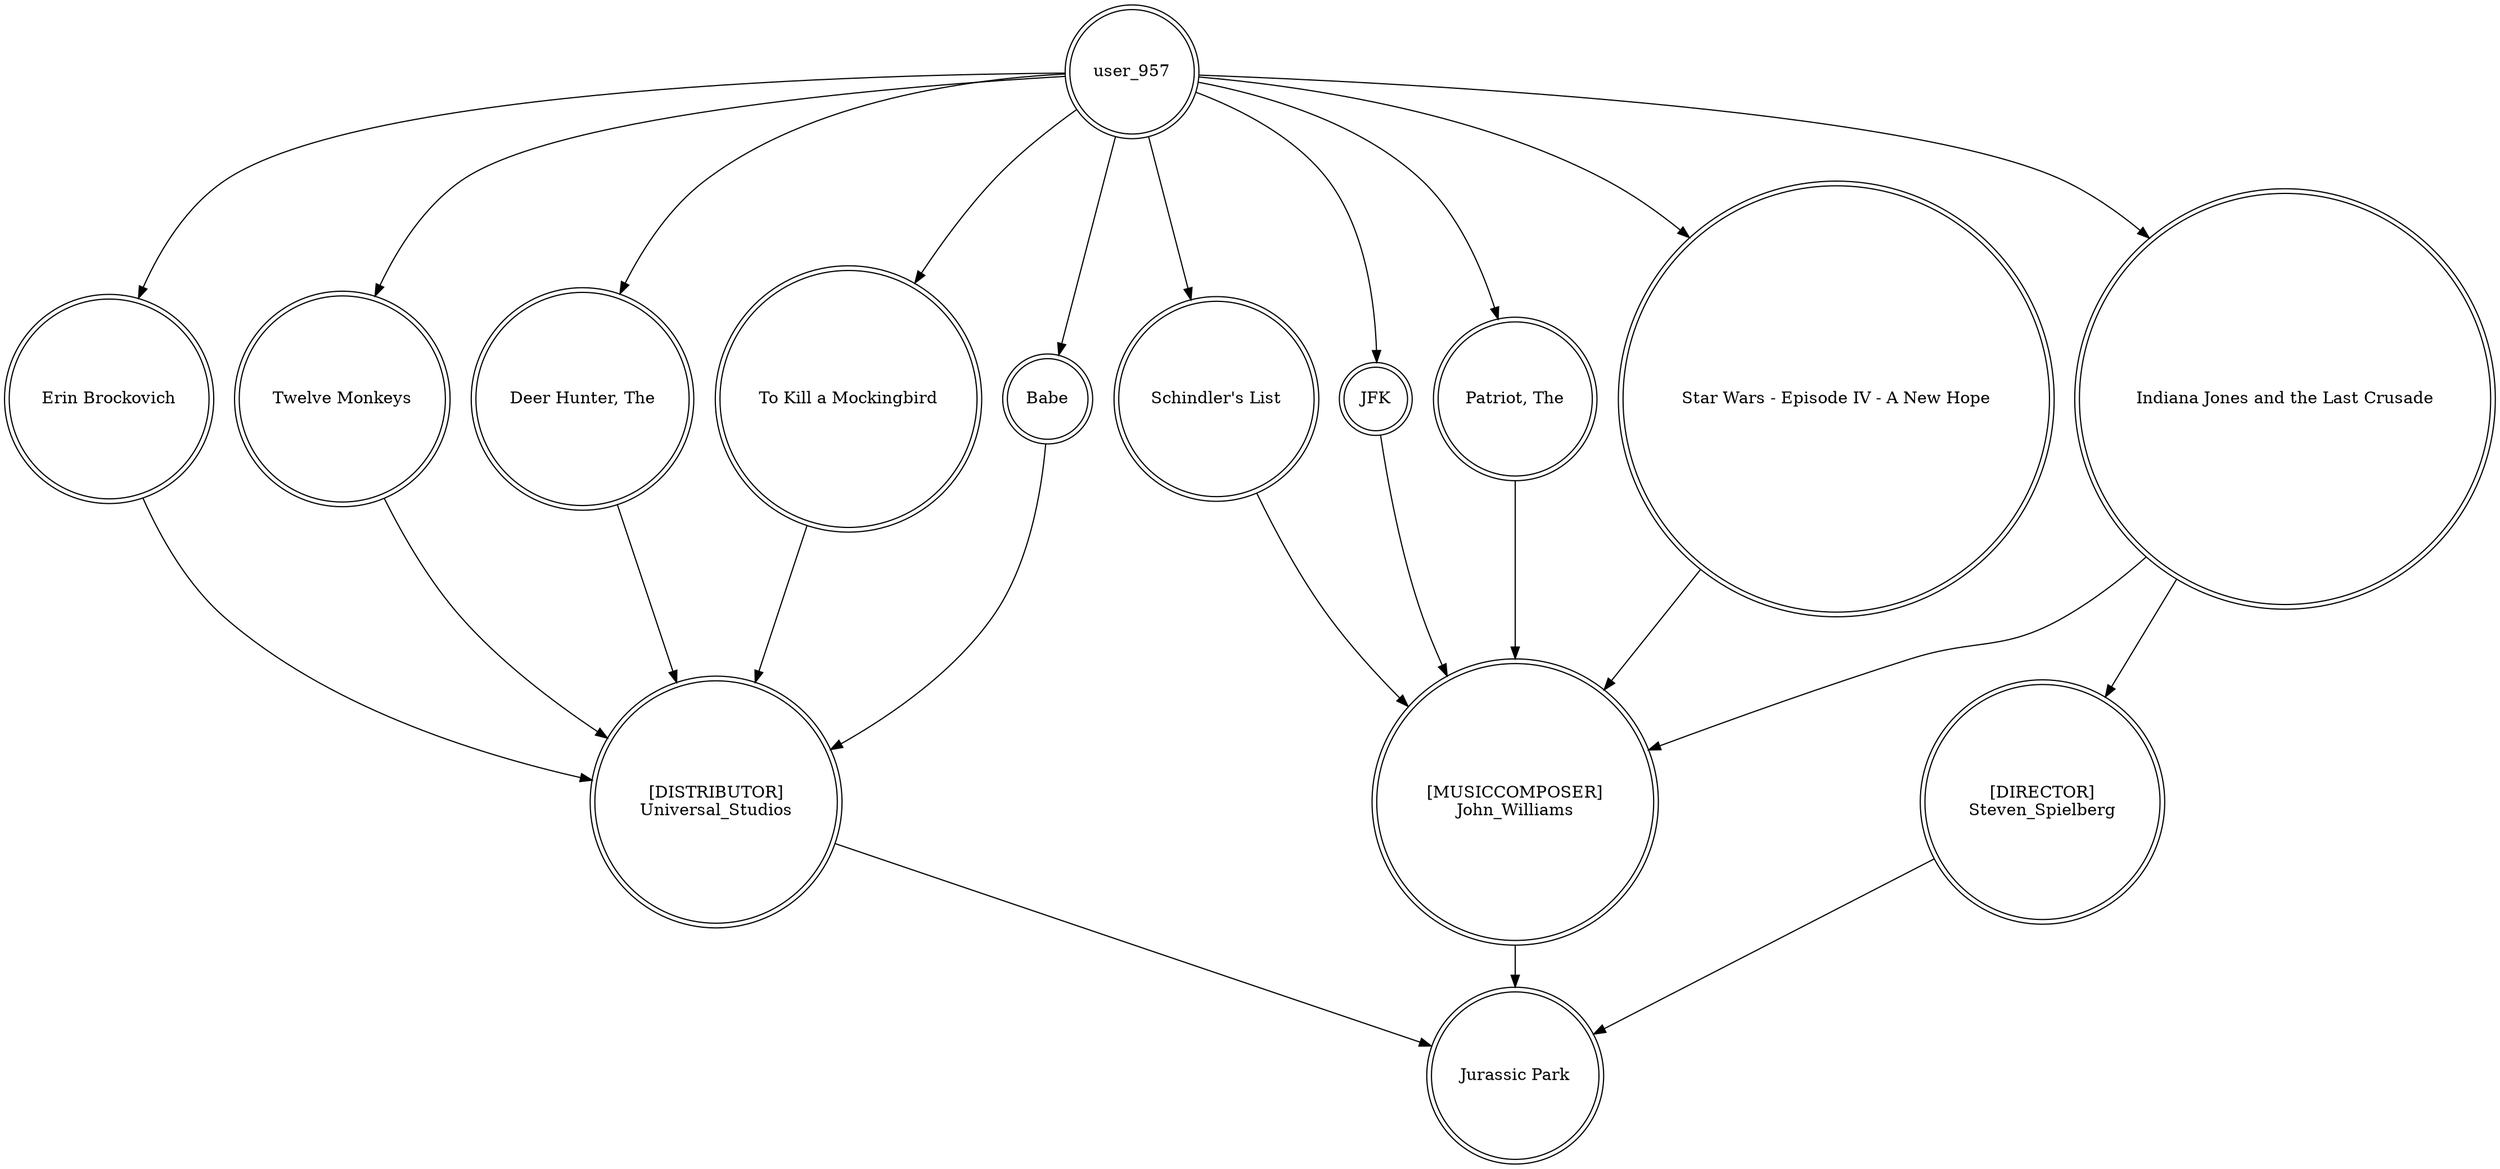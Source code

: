 digraph finite_state_machine {
	node [shape=doublecircle]
	user_957 -> "Erin Brockovich"
	"[MUSICCOMPOSER]
John_Williams" -> "Jurassic Park"
	"Schindler's List" -> "[MUSICCOMPOSER]
John_Williams"
	"[DIRECTOR]
Steven_Spielberg" -> "Jurassic Park"
	user_957 -> "Schindler's List"
	"Indiana Jones and the Last Crusade" -> "[MUSICCOMPOSER]
John_Williams"
	user_957 -> "Twelve Monkeys"
	user_957 -> "Deer Hunter, The"
	"Deer Hunter, The" -> "[DISTRIBUTOR]
Universal_Studios"
	user_957 -> "To Kill a Mockingbird"
	"Twelve Monkeys" -> "[DISTRIBUTOR]
Universal_Studios"
	user_957 -> JFK
	"[DISTRIBUTOR]
Universal_Studios" -> "Jurassic Park"
	user_957 -> Babe
	user_957 -> "Indiana Jones and the Last Crusade"
	"Erin Brockovich" -> "[DISTRIBUTOR]
Universal_Studios"
	"Patriot, The" -> "[MUSICCOMPOSER]
John_Williams"
	Babe -> "[DISTRIBUTOR]
Universal_Studios"
	user_957 -> "Patriot, The"
	"Star Wars - Episode IV - A New Hope" -> "[MUSICCOMPOSER]
John_Williams"
	"Indiana Jones and the Last Crusade" -> "[DIRECTOR]
Steven_Spielberg"
	JFK -> "[MUSICCOMPOSER]
John_Williams"
	user_957 -> "Star Wars - Episode IV - A New Hope"
	"To Kill a Mockingbird" -> "[DISTRIBUTOR]
Universal_Studios"
}
